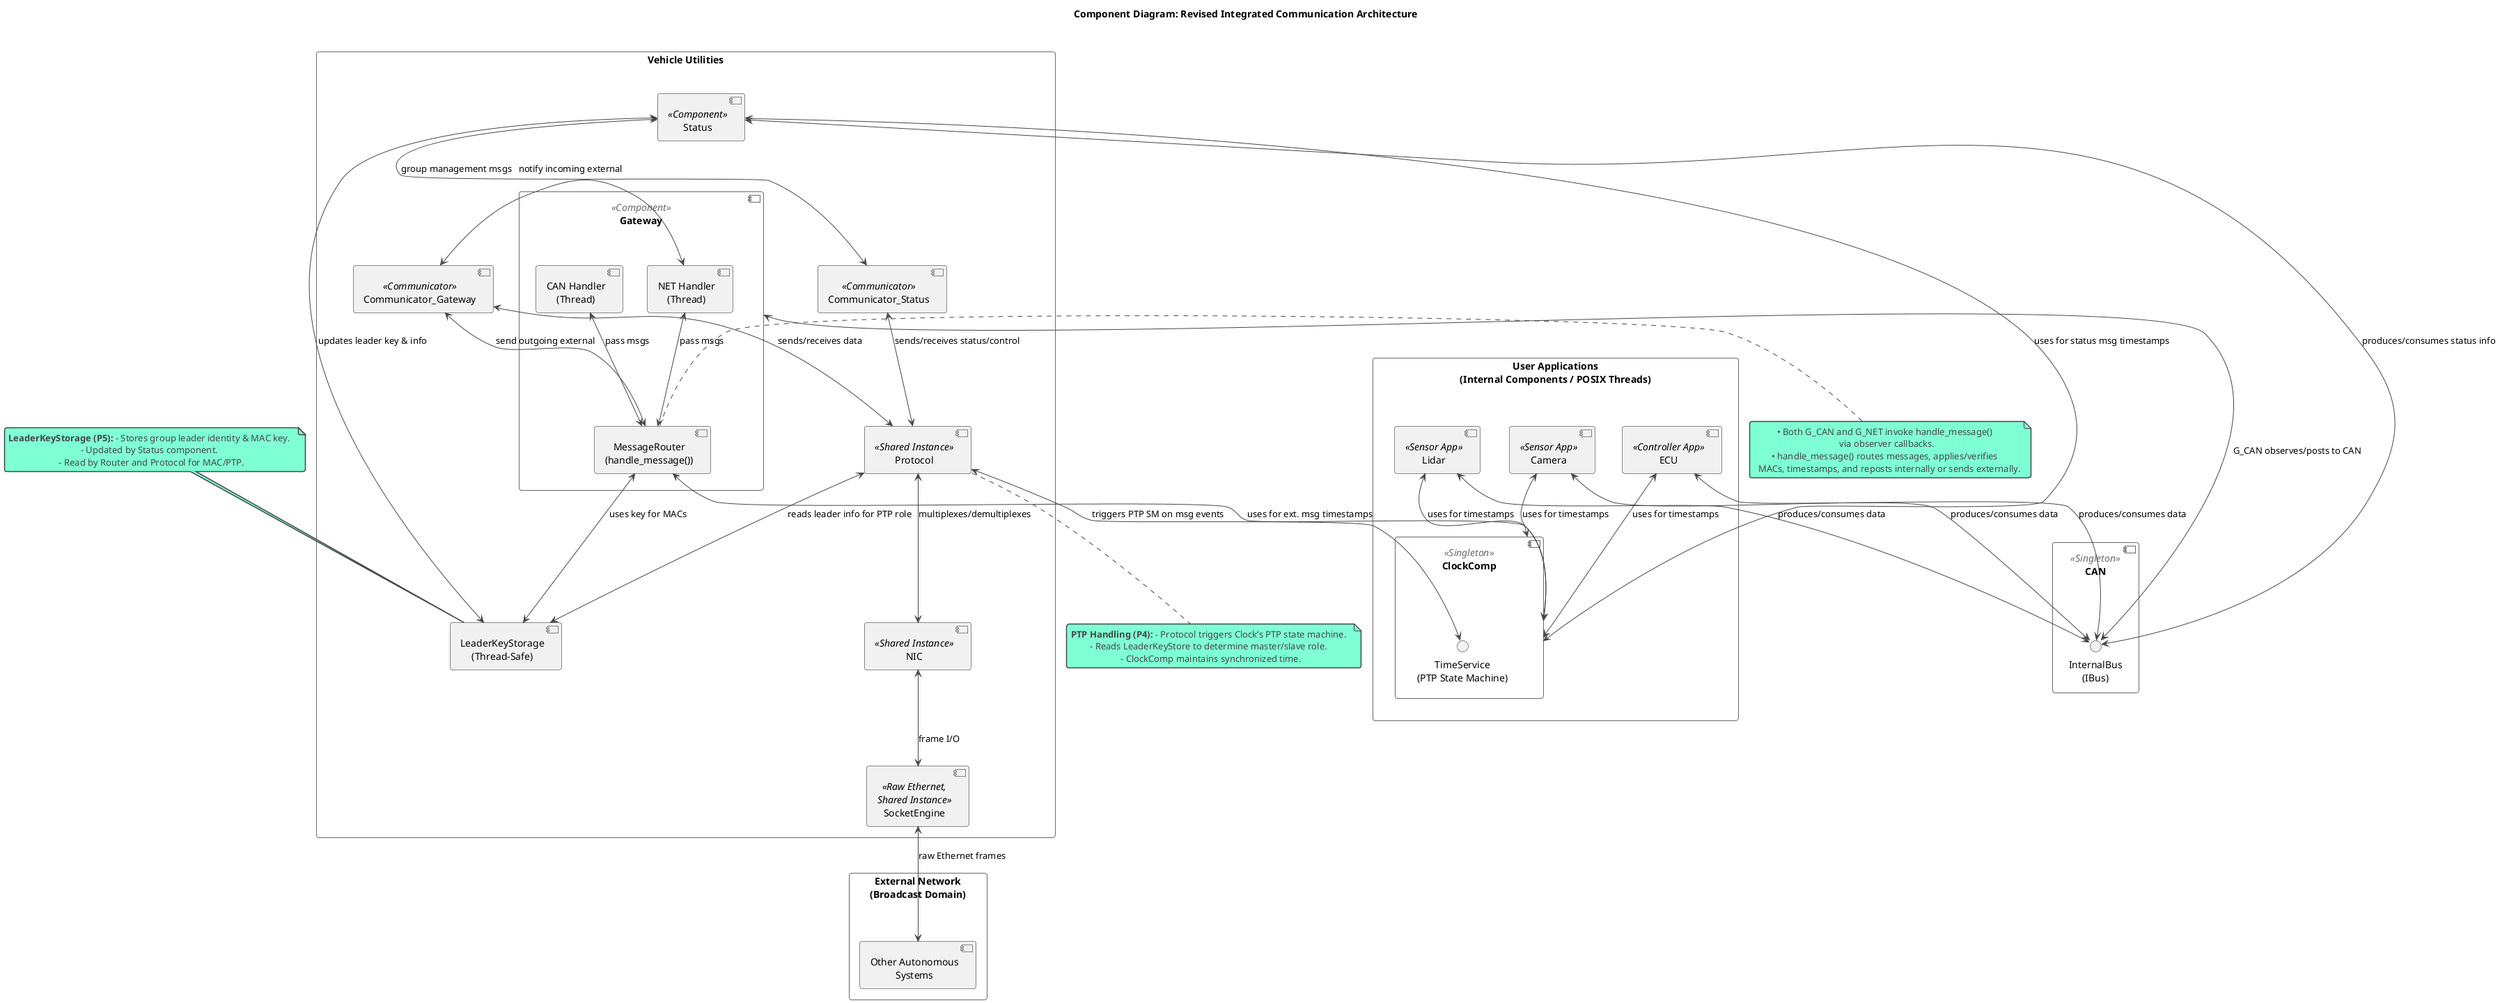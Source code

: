 @startuml name=componentDiagram
!theme vibrant
skinparam componentStyle uml2
skinparam shadowing false
skinparam defaultTextAlignment center
skinparam packageStyle rectangle

title Component Diagram: Revised Integrated Communication Architecture

' === Central Communication Bus ===
component CAN <<Singleton>> as CANBus {
  interface "InternalBus\n(IBus)" as IBus_CAN
}
' Note: Connection to IBus_CAN is made by components using it.

' === User Application Layer ===
package "User Applications\n(Internal Components / POSIX Threads)" {
  component Lidar <<Sensor App>> as LidarApp
  component Camera <<Sensor App>> as CameraApp
  component ECU <<Controller App>> as EcuApp

  ' Connections to Internal Bus
  LidarApp  <--> IBus_CAN : produces/consumes data
  CameraApp <--> IBus_CAN : produces/consumes data
  EcuApp    <--> IBus_CAN : produces/consumes data

  ' Connections to Clock for timestamps
  LidarApp  <--> ClockComp : uses for timestamps
  CameraApp <--> ClockComp : uses for timestamps
  EcuApp    <--> ClockComp : uses for timestamps
}

' === Vehicle Utilities Layer ===
package "Vehicle Utilities" {
    ' Clock is correctly placed here
    component Clock <<Singleton>> as ClockComp {
      interface "TimeService\n(PTP State Machine)" as ITimePTP
    }
    ' Note: Connection to ITimePTP is made by ProtoComp using it.

    component "LeaderKeyStorage\n(Thread-Safe)" as LeaderKeyStore

    component Gateway <<Component>> as GatewayComp {
      component "CAN Handler\n(Thread)"        as G_CAN
      component "NET Handler\n(Thread)"        as G_NET
      component "MessageRouter\n(handle_message())" as RouterFunc
    }

    component Status <<Component>> as StatusComp

    component Communicator_Gateway <<Communicator>> as CommGw
    component Communicator_Status  <<Communicator>> as CommStatus

    component Protocol <<Shared Instance>>    as ProtoComp
    component NIC <<Shared Instance>>        as NIC_Comp
    component SocketEngine <<Raw Ethernet,\nShared Instance>> as SEngine

    ' --- Gateway Connections ---
    GatewayComp  <--> IBus_CAN      : G_CAN observes/posts to CAN
    G_CAN        <--> RouterFunc     : pass msgs
    G_NET        <--> RouterFunc     : pass msgs
    RouterFunc   <--> CommGw          : send outgoing external
    CommGw       <--> G_NET           : notify incoming external
    RouterFunc   <--> LeaderKeyStore  : uses key for MACs
    RouterFunc   <--> ClockComp       : uses for ext. msg timestamps

    ' --- Status Connections ---
    StatusComp   <--> CommStatus      : group management msgs
    StatusComp   <--> IBus_CAN        : produces/consumes status info
    StatusComp   <--> LeaderKeyStore  : updates leader key & info
    StatusComp   <--> ClockComp       : uses for status msg timestamps

    ' --- Network Stack & PTP ---
    CommGw       <--> ProtoComp       : sends/receives data
    CommStatus   <--> ProtoComp       : sends/receives status/control
    ProtoComp    <--> NIC_Comp        : multiplexes/demultiplexes
    NIC_Comp     <--> SEngine         : frame I/O
    ProtoComp    <--> ITimePTP        : triggers PTP SM on msg events
    ProtoComp    <--> LeaderKeyStore  : reads leader info for PTP role
}

' === External World ===
package "External Network\n(Broadcast Domain)" {
  [Other Autonomous\nSystems] as ExtVehicles
  SEngine <--> ExtVehicles : raw Ethernet frames
}

' === Notes ===
note right of RouterFunc
  • Both G_CAN and G_NET invoke handle_message()  
    via observer callbacks.  
  • handle_message() routes messages, applies/verifies  
    MACs, timestamps, and reposts internally or sends externally.
end note

note bottom of ProtoComp
  **PTP Handling (P4):** - Protocol triggers Clock’s PTP state machine.  
  - Reads LeaderKeyStore to determine master/slave role.  
  - ClockComp maintains synchronized time.
end note

note top of LeaderKeyStore
  **LeaderKeyStorage (P5):** - Stores group leader identity & MAC key.  
  - Updated by Status component.  
  - Read by Router and Protocol for MAC/PTP.
end note

@enduml